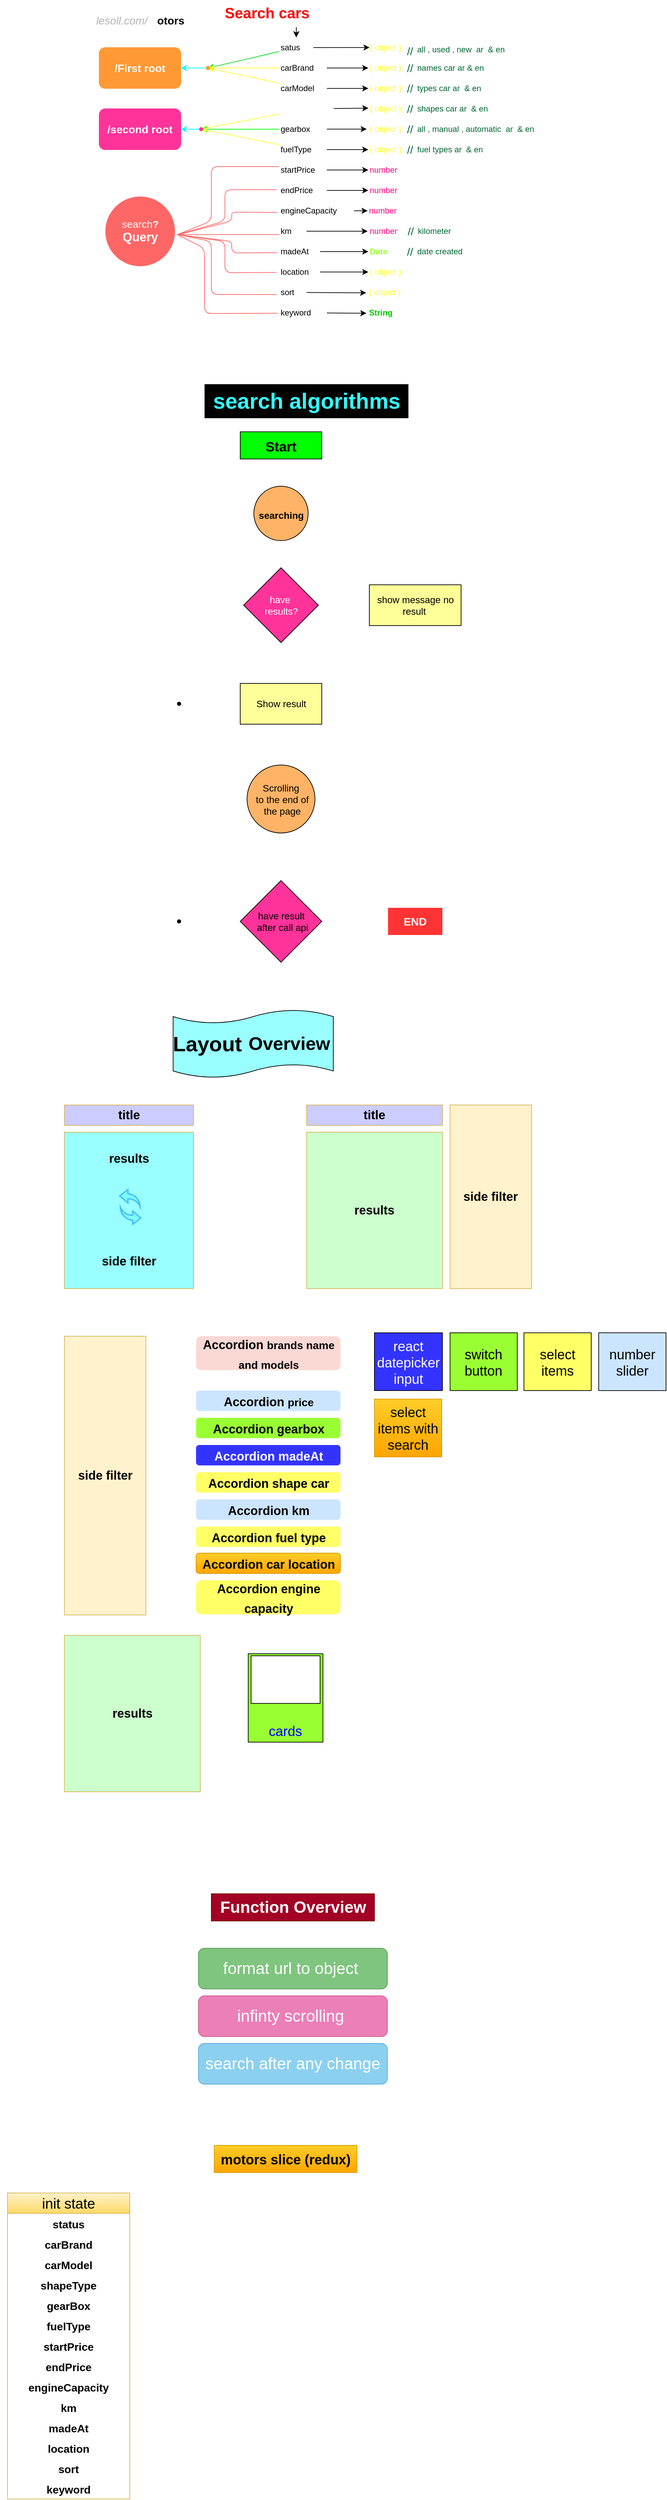 <mxfile>
    <diagram id="cPkYaOKxttGvqzUWXHIZ" name="Page-1">
        <mxGraphModel dx="1584" dy="674" grid="1" gridSize="10" guides="1" tooltips="1" connect="1" arrows="1" fold="1" page="0" pageScale="1" pageWidth="850" pageHeight="1100" math="0" shadow="0">
            <root>
                <mxCell id="0"/>
                <mxCell id="1" parent="0"/>
                <mxCell id="237" value="" style="shape=tape;whiteSpace=wrap;html=1;labelBackgroundColor=none;labelBorderColor=none;fontSize=33;fontColor=#FFFFFF;fillColor=#99FFFF;gradientColor=none;rotation=-180;points=[[0,0.35,0,0,0],[0,0.5,0,0,0],[0,0.65,0,0,0],[0.28,1,0,0,38],[0.75,0,0,0,0],[1,0.35,0,0,0],[1,0.5,0,0,0],[1,1,0,2,27]];size=0.2;" parent="1" vertex="1">
                    <mxGeometry x="243.75" y="1500" width="235.71" height="100" as="geometry"/>
                </mxCell>
                <mxCell id="8" value="" style="edgeStyle=none;html=1;" parent="1" source="4" target="7" edge="1">
                    <mxGeometry relative="1" as="geometry"/>
                </mxCell>
                <mxCell id="11" value="" style="edgeStyle=none;html=1;fontColor=#FFFF99;" parent="1" source="4" target="7" edge="1">
                    <mxGeometry relative="1" as="geometry"/>
                </mxCell>
                <mxCell id="4" value="&lt;font color=&quot;#ff0000&quot;&gt;Search cars&lt;/font&gt; &lt;font color=&quot;#ffffff&quot;&gt;(States)&lt;/font&gt;" style="text;html=1;align=center;verticalAlign=middle;resizable=0;points=[];autosize=1;strokeColor=none;fillColor=none;fontStyle=1;fontSize=22;fontColor=#99FF99;" parent="1" vertex="1">
                    <mxGeometry x="305" y="15" width="240" height="40" as="geometry"/>
                </mxCell>
                <mxCell id="10" value="" style="edgeStyle=none;html=1;entryX=0.026;entryY=0.494;entryDx=0;entryDy=0;entryPerimeter=0;" parent="1" source="7" target="97" edge="1">
                    <mxGeometry relative="1" as="geometry">
                        <mxPoint x="505" y="85" as="targetPoint"/>
                    </mxGeometry>
                </mxCell>
                <mxCell id="69" value="" style="edgeStyle=none;html=1;fontSize=16;fontColor=#00CC00;fillColor=#0050ef;strokeColor=#00da17;" parent="1" source="7" target="68" edge="1">
                    <mxGeometry relative="1" as="geometry"/>
                </mxCell>
                <mxCell id="7" value="satus" style="text;html=1;align=left;verticalAlign=middle;resizable=0;points=[];autosize=1;strokeColor=none;fillColor=none;" parent="1" vertex="1">
                    <mxGeometry x="400" y="70" width="50" height="30" as="geometry"/>
                </mxCell>
                <mxCell id="14" value="" style="edgeStyle=none;html=1;" parent="1" source="15" target="16" edge="1">
                    <mxGeometry relative="1" as="geometry"/>
                </mxCell>
                <mxCell id="70" value="" style="edgeStyle=none;html=1;fontSize=16;fontColor=#00CC00;strokeColor=#ffff33;fillColor=#0050ef;" parent="1" source="15" target="68" edge="1">
                    <mxGeometry relative="1" as="geometry"/>
                </mxCell>
                <mxCell id="15" value="carBrand" style="text;html=1;align=left;verticalAlign=middle;resizable=0;points=[];autosize=1;strokeColor=none;fillColor=none;" parent="1" vertex="1">
                    <mxGeometry x="400" y="100" width="70" height="30" as="geometry"/>
                </mxCell>
                <mxCell id="16" value="{ object }" style="text;html=1;align=left;verticalAlign=middle;resizable=0;points=[];autosize=1;fontColor=#FFFF33;" parent="1" vertex="1">
                    <mxGeometry x="531" y="100" width="70" height="30" as="geometry"/>
                </mxCell>
                <mxCell id="17" value="" style="edgeStyle=none;html=1;" parent="1" source="18" target="65" edge="1">
                    <mxGeometry relative="1" as="geometry">
                        <mxPoint x="505" y="145" as="targetPoint"/>
                    </mxGeometry>
                </mxCell>
                <mxCell id="72" value="" style="edgeStyle=none;html=1;fontSize=16;fontColor=#00CC00;strokeColor=#FFFF33;" parent="1" source="18" target="71" edge="1">
                    <mxGeometry relative="1" as="geometry"/>
                </mxCell>
                <mxCell id="18" value="carModel" style="text;html=1;align=left;verticalAlign=middle;resizable=0;points=[];autosize=1;strokeColor=none;fillColor=none;" parent="1" vertex="1">
                    <mxGeometry x="400" y="130" width="70" height="30" as="geometry"/>
                </mxCell>
                <mxCell id="20" value="" style="edgeStyle=none;html=1;entryX=0.002;entryY=0.467;entryDx=0;entryDy=0;entryPerimeter=0;" parent="1" source="21" target="77" edge="1">
                    <mxGeometry relative="1" as="geometry">
                        <mxPoint x="505" y="175" as="targetPoint"/>
                    </mxGeometry>
                </mxCell>
                <mxCell id="91" value="" style="edgeStyle=none;html=1;strokeColor=#FFFF33;fontSize=16;fontColor=#FFFFFF;" parent="1" source="21" target="88" edge="1">
                    <mxGeometry relative="1" as="geometry"/>
                </mxCell>
                <mxCell id="21" value="&lt;font color=&quot;#ffffff&quot;&gt;shapeType&lt;/font&gt;" style="text;html=1;align=left;verticalAlign=middle;resizable=0;points=[];autosize=1;strokeColor=none;fillColor=none;" parent="1" vertex="1">
                    <mxGeometry x="400" y="160" width="80" height="30" as="geometry"/>
                </mxCell>
                <mxCell id="31" value="" style="edgeStyle=none;html=1;entryX=-0.033;entryY=0.494;entryDx=0;entryDy=0;entryPerimeter=0;" parent="1" source="32" target="106" edge="1">
                    <mxGeometry relative="1" as="geometry">
                        <mxPoint x="505" y="205" as="targetPoint"/>
                    </mxGeometry>
                </mxCell>
                <mxCell id="89" value="" style="edgeStyle=none;html=1;strokeColor=#00FF00;fontSize=16;fontColor=#FFFFFF;" parent="1" source="32" target="88" edge="1">
                    <mxGeometry relative="1" as="geometry"/>
                </mxCell>
                <mxCell id="32" value="gearbox" style="text;html=1;align=left;verticalAlign=middle;resizable=0;points=[];autosize=1;strokeColor=none;fillColor=none;" parent="1" vertex="1">
                    <mxGeometry x="400" y="190" width="70" height="30" as="geometry"/>
                </mxCell>
                <mxCell id="34" value="" style="edgeStyle=none;html=1;" parent="1" source="35" target="85" edge="1">
                    <mxGeometry relative="1" as="geometry">
                        <mxPoint x="505" y="235" as="targetPoint"/>
                    </mxGeometry>
                </mxCell>
                <mxCell id="90" value="" style="edgeStyle=none;html=1;strokeColor=#FFFF33;fontSize=16;fontColor=#FFFFFF;" parent="1" source="35" target="88" edge="1">
                    <mxGeometry relative="1" as="geometry"/>
                </mxCell>
                <mxCell id="35" value="fuelType" style="text;html=1;align=left;verticalAlign=middle;resizable=0;points=[];autosize=1;strokeColor=none;fillColor=none;" parent="1" vertex="1">
                    <mxGeometry x="400" y="220" width="70" height="30" as="geometry"/>
                </mxCell>
                <mxCell id="37" value="" style="edgeStyle=none;html=1;" parent="1" source="38" target="39" edge="1">
                    <mxGeometry relative="1" as="geometry"/>
                </mxCell>
                <mxCell id="38" value="startPrice" style="text;html=1;align=left;verticalAlign=middle;resizable=0;points=[];autosize=1;strokeColor=none;fillColor=none;" parent="1" vertex="1">
                    <mxGeometry x="400" y="250" width="70" height="30" as="geometry"/>
                </mxCell>
                <mxCell id="39" value="&lt;font color=&quot;#ff0080&quot;&gt;number&lt;/font&gt;" style="text;html=1;align=left;verticalAlign=middle;resizable=0;points=[];autosize=1;fontColor=#FFFF99;" parent="1" vertex="1">
                    <mxGeometry x="531" y="250" width="60" height="30" as="geometry"/>
                </mxCell>
                <mxCell id="40" value="" style="edgeStyle=none;html=1;" parent="1" source="41" target="42" edge="1">
                    <mxGeometry relative="1" as="geometry"/>
                </mxCell>
                <mxCell id="41" value="endPrice" style="text;html=1;align=left;verticalAlign=middle;resizable=0;points=[];autosize=1;strokeColor=none;fillColor=none;" parent="1" vertex="1">
                    <mxGeometry x="400" y="280" width="70" height="30" as="geometry"/>
                </mxCell>
                <mxCell id="42" value="&lt;span style=&quot;color: rgb(255, 0, 128);&quot;&gt;number&lt;/span&gt;" style="text;html=1;align=left;verticalAlign=middle;resizable=0;points=[];autosize=1;fontColor=#FFFF99;" parent="1" vertex="1">
                    <mxGeometry x="531" y="280" width="60" height="30" as="geometry"/>
                </mxCell>
                <mxCell id="43" value="" style="edgeStyle=none;html=1;" parent="1" source="44" target="45" edge="1">
                    <mxGeometry relative="1" as="geometry"/>
                </mxCell>
                <mxCell id="44" value="engineCapacity" style="text;align=left;verticalAlign=middle;resizable=0;points=[];autosize=1;strokeColor=none;fillColor=none;html=1;fontSize=12;strokeWidth=0;" parent="1" vertex="1">
                    <mxGeometry x="400" y="310" width="110" height="30" as="geometry"/>
                </mxCell>
                <mxCell id="45" value="&lt;span style=&quot;color: rgb(255, 0, 128);&quot;&gt;number&lt;/span&gt;" style="text;html=1;align=left;verticalAlign=middle;resizable=0;points=[];autosize=1;fontColor=#FFFF99;" parent="1" vertex="1">
                    <mxGeometry x="530" y="310" width="60" height="30" as="geometry"/>
                </mxCell>
                <mxCell id="46" value="" style="edgeStyle=none;html=1;" parent="1" source="47" edge="1">
                    <mxGeometry relative="1" as="geometry">
                        <mxPoint x="530" y="355.0" as="targetPoint"/>
                    </mxGeometry>
                </mxCell>
                <mxCell id="47" value="km" style="text;html=1;align=left;verticalAlign=middle;resizable=0;points=[];autosize=1;strokeColor=none;fillColor=none;" parent="1" vertex="1">
                    <mxGeometry x="400" y="340" width="40" height="30" as="geometry"/>
                </mxCell>
                <mxCell id="49" value="" style="edgeStyle=none;html=1;" parent="1" source="50" target="51" edge="1">
                    <mxGeometry relative="1" as="geometry"/>
                </mxCell>
                <mxCell id="50" value="madeAt" style="text;html=1;align=left;verticalAlign=middle;resizable=0;points=[];autosize=1;strokeColor=none;fillColor=none;" parent="1" vertex="1">
                    <mxGeometry x="400" y="370" width="60" height="30" as="geometry"/>
                </mxCell>
                <mxCell id="51" value="&lt;span style=&quot;&quot;&gt;Date&lt;/span&gt;" style="text;html=1;align=left;verticalAlign=middle;resizable=0;points=[];autosize=1;fontColor=#99FF33;fontStyle=1" parent="1" vertex="1">
                    <mxGeometry x="531" y="370" width="50" height="30" as="geometry"/>
                </mxCell>
                <mxCell id="52" value="" style="edgeStyle=none;html=1;" parent="1" source="53" edge="1">
                    <mxGeometry relative="1" as="geometry">
                        <mxPoint x="531" y="415.0" as="targetPoint"/>
                    </mxGeometry>
                </mxCell>
                <mxCell id="53" value="location" style="text;html=1;align=left;verticalAlign=middle;resizable=0;points=[];autosize=1;strokeColor=none;fillColor=none;" parent="1" vertex="1">
                    <mxGeometry x="400" y="400" width="60" height="30" as="geometry"/>
                </mxCell>
                <mxCell id="55" value="" style="edgeStyle=none;html=1;entryX=-0.031;entryY=0.522;entryDx=0;entryDy=0;entryPerimeter=0;" parent="1" source="56" target="120" edge="1">
                    <mxGeometry relative="1" as="geometry">
                        <mxPoint x="510" y="445" as="targetPoint"/>
                    </mxGeometry>
                </mxCell>
                <mxCell id="56" value="sort" style="text;html=1;align=left;verticalAlign=middle;resizable=0;points=[];autosize=1;strokeColor=none;fillColor=none;" parent="1" vertex="1">
                    <mxGeometry x="400" y="430" width="40" height="30" as="geometry"/>
                </mxCell>
                <mxCell id="58" value="&lt;font&gt;names car ar &amp;amp; en&lt;/font&gt;" style="text;html=1;align=left;verticalAlign=middle;resizable=0;points=[];autosize=1;fontColor=#006633;" parent="1" vertex="1">
                    <mxGeometry x="601" y="100" width="120" height="30" as="geometry"/>
                </mxCell>
                <mxCell id="60" value="//" style="text;html=1;align=left;verticalAlign=middle;resizable=0;points=[];autosize=1;fontColor=#006633;fontSize=16;" parent="1" vertex="1">
                    <mxGeometry x="586" y="100" width="30" height="30" as="geometry"/>
                </mxCell>
                <mxCell id="65" value="{ object }" style="text;html=1;align=left;verticalAlign=middle;resizable=0;points=[];autosize=1;fontColor=#FFFF33;" parent="1" vertex="1">
                    <mxGeometry x="531" y="130" width="70" height="30" as="geometry"/>
                </mxCell>
                <mxCell id="66" value="&lt;font&gt;types car ar&amp;nbsp;&amp;nbsp;&amp;amp;&amp;nbsp;en&lt;/font&gt;" style="text;html=1;align=left;verticalAlign=middle;resizable=0;points=[];autosize=1;fontColor=#006633;" parent="1" vertex="1">
                    <mxGeometry x="601" y="130" width="120" height="30" as="geometry"/>
                </mxCell>
                <mxCell id="67" value="//" style="text;html=1;align=left;verticalAlign=middle;resizable=0;points=[];autosize=1;fontColor=#006633;fontSize=16;" parent="1" vertex="1">
                    <mxGeometry x="586" y="130" width="30" height="30" as="geometry"/>
                </mxCell>
                <mxCell id="68" value="" style="shape=waypoint;sketch=0;size=6;pointerEvents=1;points=[];fillColor=none;resizable=0;rotatable=0;perimeter=centerPerimeter;snapToPoint=1;fontSize=16;fontColor=#00CC00;strokeColor=#FF9933;" parent="1" vertex="1">
                    <mxGeometry x="285" y="105" width="20" height="20" as="geometry"/>
                </mxCell>
                <mxCell id="95" value="" style="edgeStyle=none;html=1;strokeColor=#00FFFF;fontSize=16;fontColor=#FFFFFF;" parent="1" source="71" target="94" edge="1">
                    <mxGeometry relative="1" as="geometry"/>
                </mxCell>
                <mxCell id="71" value="" style="shape=waypoint;sketch=0;size=6;pointerEvents=1;points=[];fillColor=none;resizable=0;rotatable=0;perimeter=centerPerimeter;snapToPoint=1;fontSize=16;fontColor=#00CC00;strokeColor=#FF9933;" parent="1" vertex="1">
                    <mxGeometry x="285" y="105" width="20" height="20" as="geometry"/>
                </mxCell>
                <mxCell id="77" value="{ object }" style="text;html=1;align=left;verticalAlign=middle;resizable=0;points=[];autosize=1;fontColor=#FFFF33;" parent="1" vertex="1">
                    <mxGeometry x="531" y="160" width="70" height="30" as="geometry"/>
                </mxCell>
                <mxCell id="78" value="&lt;font&gt;shapes car ar&amp;nbsp;&amp;nbsp;&amp;amp;&amp;nbsp;en&lt;/font&gt;" style="text;html=1;align=left;verticalAlign=middle;resizable=0;points=[];autosize=1;fontColor=#006633;" parent="1" vertex="1">
                    <mxGeometry x="601" y="160" width="130" height="30" as="geometry"/>
                </mxCell>
                <mxCell id="79" value="//" style="text;html=1;align=left;verticalAlign=middle;resizable=0;points=[];autosize=1;fontColor=#006633;fontSize=16;" parent="1" vertex="1">
                    <mxGeometry x="586" y="160" width="30" height="30" as="geometry"/>
                </mxCell>
                <mxCell id="85" value="{ object }" style="text;html=1;align=left;verticalAlign=middle;resizable=0;points=[];autosize=1;fontColor=#FFFF33;" parent="1" vertex="1">
                    <mxGeometry x="531" y="220" width="70" height="30" as="geometry"/>
                </mxCell>
                <mxCell id="86" value="&lt;font&gt;fuel types ar&amp;nbsp;&amp;nbsp;&amp;amp;&amp;nbsp;en&lt;/font&gt;" style="text;html=1;align=left;verticalAlign=middle;resizable=0;points=[];autosize=1;fontColor=#006633;" parent="1" vertex="1">
                    <mxGeometry x="601" y="220" width="120" height="30" as="geometry"/>
                </mxCell>
                <mxCell id="87" value="//" style="text;html=1;align=left;verticalAlign=middle;resizable=0;points=[];autosize=1;fontColor=#006633;fontSize=16;" parent="1" vertex="1">
                    <mxGeometry x="586" y="220" width="30" height="30" as="geometry"/>
                </mxCell>
                <mxCell id="93" value="" style="edgeStyle=none;html=1;strokeColor=#00FFFF;fontSize=16;fontColor=#FFFFFF;" parent="1" source="88" target="92" edge="1">
                    <mxGeometry relative="1" as="geometry"/>
                </mxCell>
                <mxCell id="88" value="" style="shape=waypoint;sketch=0;size=6;pointerEvents=1;points=[];fillColor=none;resizable=0;rotatable=0;perimeter=centerPerimeter;snapToPoint=1;strokeColor=#FF3399;fontSize=16;fontColor=#FFFFFF;" parent="1" vertex="1">
                    <mxGeometry x="275" y="195" width="20" height="20" as="geometry"/>
                </mxCell>
                <mxCell id="92" value="&lt;b&gt;/second&amp;nbsp;root&lt;/b&gt;" style="rounded=1;whiteSpace=wrap;html=1;fontSize=16;fillColor=#FF3399;strokeColor=#FF3399;fontColor=#FFFFFF;sketch=0;" parent="1" vertex="1">
                    <mxGeometry x="135" y="175" width="120" height="60" as="geometry"/>
                </mxCell>
                <mxCell id="94" value="&lt;b style=&quot;color: rgb(255, 255, 255);&quot;&gt;/First&amp;nbsp;&lt;/b&gt;&lt;font color=&quot;#ffffff&quot;&gt;&lt;b&gt;root&lt;/b&gt;&lt;/font&gt;" style="rounded=1;whiteSpace=wrap;html=1;fontSize=16;fillColor=#FF9933;strokeColor=#FF9933;fontColor=#00CC00;sketch=0;" parent="1" vertex="1">
                    <mxGeometry x="135" y="85" width="120" height="60" as="geometry"/>
                </mxCell>
                <mxCell id="97" value="{ object }" style="text;html=1;align=left;verticalAlign=middle;resizable=0;points=[];autosize=1;fontColor=#FFFF33;" parent="1" vertex="1">
                    <mxGeometry x="531" y="70" width="70" height="30" as="geometry"/>
                </mxCell>
                <mxCell id="98" value="&lt;span style=&quot;color: rgb(0, 102, 51); font-family: Helvetica; font-size: 12px; font-style: normal; font-variant-ligatures: normal; font-variant-caps: normal; font-weight: 400; letter-spacing: normal; orphans: 2; text-align: left; text-indent: 0px; text-transform: none; widows: 2; word-spacing: 0px; -webkit-text-stroke-width: 0px; text-decoration-thickness: initial; text-decoration-style: initial; text-decoration-color: initial; float: none; display: inline !important;&quot;&gt;all , used , new&amp;nbsp;&amp;nbsp;&lt;/span&gt;&lt;span style=&quot;color: rgb(0, 102, 51); font-size: 12px;&quot;&gt;ar&amp;nbsp;&amp;nbsp;&amp;amp;&amp;nbsp;en&lt;/span&gt;" style="text;whiteSpace=wrap;html=1;fontSize=16;fontColor=#FF0080;" parent="1" vertex="1">
                    <mxGeometry x="601" y="70" width="140" height="40" as="geometry"/>
                </mxCell>
                <mxCell id="99" value="//" style="text;html=1;align=left;verticalAlign=middle;resizable=0;points=[];autosize=1;fontColor=#006633;fontSize=16;" parent="1" vertex="1">
                    <mxGeometry x="586" y="75" width="30" height="30" as="geometry"/>
                </mxCell>
                <mxCell id="104" value="&lt;font&gt;all , manual , automatic&amp;nbsp;&amp;nbsp;&lt;/font&gt;ar&amp;nbsp;&amp;nbsp;&amp;amp;&amp;nbsp;en" style="text;html=1;align=left;verticalAlign=middle;resizable=0;points=[];autosize=1;fontColor=#006633;" parent="1" vertex="1">
                    <mxGeometry x="601" y="190" width="200" height="30" as="geometry"/>
                </mxCell>
                <mxCell id="105" value="//" style="text;html=1;align=left;verticalAlign=middle;resizable=0;points=[];autosize=1;fontColor=#006633;fontSize=16;" parent="1" vertex="1">
                    <mxGeometry x="586" y="190" width="30" height="30" as="geometry"/>
                </mxCell>
                <mxCell id="106" value="{ object }" style="text;html=1;align=left;verticalAlign=middle;resizable=0;points=[];autosize=1;fontColor=#FFFF33;" parent="1" vertex="1">
                    <mxGeometry x="531" y="190" width="70" height="30" as="geometry"/>
                </mxCell>
                <mxCell id="107" value="&lt;font&gt;kilometer&lt;/font&gt;" style="text;html=1;align=left;verticalAlign=middle;resizable=0;points=[];autosize=1;fontColor=#006633;" parent="1" vertex="1">
                    <mxGeometry x="602" y="340" width="70" height="30" as="geometry"/>
                </mxCell>
                <mxCell id="108" value="//" style="text;html=1;align=left;verticalAlign=middle;resizable=0;points=[];autosize=1;fontColor=#006633;fontSize=16;" parent="1" vertex="1">
                    <mxGeometry x="587" y="340" width="30" height="30" as="geometry"/>
                </mxCell>
                <mxCell id="113" value="&lt;font&gt;date created&lt;/font&gt;" style="text;html=1;align=left;verticalAlign=middle;resizable=0;points=[];autosize=1;fontColor=#006633;" parent="1" vertex="1">
                    <mxGeometry x="601" y="370" width="90" height="30" as="geometry"/>
                </mxCell>
                <mxCell id="114" value="//" style="text;html=1;align=left;verticalAlign=middle;resizable=0;points=[];autosize=1;fontColor=#006633;fontSize=16;" parent="1" vertex="1">
                    <mxGeometry x="586" y="370" width="30" height="30" as="geometry"/>
                </mxCell>
                <mxCell id="120" value="{ object }" style="text;html=1;align=left;verticalAlign=middle;resizable=0;points=[];autosize=1;fontColor=#FFFF33;" parent="1" vertex="1">
                    <mxGeometry x="530" y="430" width="70" height="30" as="geometry"/>
                </mxCell>
                <mxCell id="122" value="" style="endArrow=none;html=1;strokeColor=#FF6666;fontSize=12;fontColor=#99FF33;entryX=0;entryY=0.333;entryDx=0;entryDy=0;entryPerimeter=0;" parent="1" target="38" edge="1">
                    <mxGeometry width="50" height="50" relative="1" as="geometry">
                        <mxPoint x="250" y="360" as="sourcePoint"/>
                        <mxPoint x="410" y="290" as="targetPoint"/>
                        <Array as="points">
                            <mxPoint x="300" y="340"/>
                            <mxPoint x="300" y="260"/>
                        </Array>
                    </mxGeometry>
                </mxCell>
                <mxCell id="123" value="" style="endArrow=none;html=1;strokeColor=#FF6666;fontSize=12;fontColor=#99FF33;entryX=-0.054;entryY=0.467;entryDx=0;entryDy=0;entryPerimeter=0;" parent="1" target="41" edge="1">
                    <mxGeometry width="50" height="50" relative="1" as="geometry">
                        <mxPoint x="250" y="360" as="sourcePoint"/>
                        <mxPoint x="410" y="290" as="targetPoint"/>
                        <Array as="points">
                            <mxPoint x="320" y="340"/>
                            <mxPoint x="320" y="294"/>
                        </Array>
                    </mxGeometry>
                </mxCell>
                <mxCell id="124" value="" style="endArrow=none;html=1;strokeColor=#FF6666;fontSize=12;fontColor=#99FF33;entryX=-0.027;entryY=0.578;entryDx=0;entryDy=0;entryPerimeter=0;" parent="1" target="44" edge="1">
                    <mxGeometry width="50" height="50" relative="1" as="geometry">
                        <mxPoint x="252" y="360" as="sourcePoint"/>
                        <mxPoint x="400.0" y="334.01" as="targetPoint"/>
                        <Array as="points">
                            <mxPoint x="330" y="340"/>
                            <mxPoint x="330" y="327"/>
                        </Array>
                    </mxGeometry>
                </mxCell>
                <mxCell id="125" value="" style="endArrow=none;html=1;strokeColor=#FF6666;fontSize=12;fontColor=#99FF33;" parent="1" edge="1">
                    <mxGeometry width="50" height="50" relative="1" as="geometry">
                        <mxPoint x="250" y="360" as="sourcePoint"/>
                        <mxPoint x="400" y="360" as="targetPoint"/>
                    </mxGeometry>
                </mxCell>
                <mxCell id="130" value="" style="endArrow=none;html=1;strokeColor=#FF6666;fontSize=12;fontColor=#99FF33;exitX=-0.096;exitY=0.606;exitDx=0;exitDy=0;exitPerimeter=0;" parent="1" source="56" edge="1">
                    <mxGeometry width="50" height="50" relative="1" as="geometry">
                        <mxPoint x="360" y="340" as="sourcePoint"/>
                        <mxPoint x="250" y="360" as="targetPoint"/>
                        <Array as="points">
                            <mxPoint x="300" y="448"/>
                            <mxPoint x="300" y="370"/>
                        </Array>
                    </mxGeometry>
                </mxCell>
                <mxCell id="131" value="" style="endArrow=none;html=1;strokeColor=#FF6666;fontSize=12;fontColor=#99FF33;exitX=-0.064;exitY=0.522;exitDx=0;exitDy=0;exitPerimeter=0;" parent="1" source="53" edge="1">
                    <mxGeometry width="50" height="50" relative="1" as="geometry">
                        <mxPoint x="360" y="340" as="sourcePoint"/>
                        <mxPoint x="250" y="360" as="targetPoint"/>
                        <Array as="points">
                            <mxPoint x="320" y="416"/>
                            <mxPoint x="320" y="370"/>
                        </Array>
                    </mxGeometry>
                </mxCell>
                <mxCell id="132" value="" style="endArrow=none;html=1;strokeColor=#FF6666;fontSize=12;fontColor=#99FF33;exitX=-0.055;exitY=0.55;exitDx=0;exitDy=0;exitPerimeter=0;" parent="1" source="50" edge="1">
                    <mxGeometry width="50" height="50" relative="1" as="geometry">
                        <mxPoint x="360" y="340" as="sourcePoint"/>
                        <mxPoint x="250" y="360" as="targetPoint"/>
                        <Array as="points">
                            <mxPoint x="330" y="387"/>
                            <mxPoint x="330" y="370"/>
                        </Array>
                    </mxGeometry>
                </mxCell>
                <mxCell id="134" value="&lt;font style=&quot;&quot; color=&quot;#ffffff&quot;&gt;&lt;span style=&quot;font-size: 15px;&quot;&gt;search&lt;/span&gt;&lt;b style=&quot;&quot;&gt;&lt;span style=&quot;font-size: 15px;&quot;&gt;?&lt;/span&gt;&lt;font style=&quot;font-size: 18px;&quot;&gt;Query&lt;/font&gt;&lt;/b&gt;&lt;/font&gt;" style="ellipse;whiteSpace=wrap;html=1;aspect=fixed;labelBackgroundColor=none;strokeColor=#FF6666;strokeWidth=0;fontSize=12;fontColor=#99FF33;fillColor=#FF6666;" parent="1" vertex="1">
                    <mxGeometry x="143.75" y="303.75" width="102.5" height="102.5" as="geometry"/>
                </mxCell>
                <mxCell id="136" value="" style="edgeStyle=none;html=1;strokeColor=#FFFFFF;fontSize=16;fontColor=#FFFFFF;" parent="1" source="135" target="94" edge="1">
                    <mxGeometry relative="1" as="geometry"/>
                </mxCell>
                <mxCell id="135" value="&lt;font style=&quot;font-size: 16px;&quot;&gt;&lt;i style=&quot;&quot;&gt;&lt;font color=&quot;#b3b3b3&quot;&gt;lesoll.com/&lt;/font&gt;&lt;b style=&quot;&quot;&gt;&lt;font color=&quot;#ffffff&quot;&gt;m&lt;/font&gt;&lt;/b&gt;&lt;/i&gt;&lt;b&gt;otors&lt;/b&gt;&lt;/font&gt;" style="text;html=1;align=center;verticalAlign=middle;resizable=0;points=[];autosize=1;strokeColor=none;fillColor=none;" parent="1" vertex="1">
                    <mxGeometry x="120" y="30" width="150" height="30" as="geometry"/>
                </mxCell>
                <mxCell id="137" value="{ object }" style="text;html=1;align=left;verticalAlign=middle;resizable=0;points=[];autosize=1;fontColor=#FFFF33;" parent="1" vertex="1">
                    <mxGeometry x="531" y="400" width="70" height="30" as="geometry"/>
                </mxCell>
                <mxCell id="138" value="&lt;span style=&quot;color: rgb(255, 0, 128);&quot;&gt;number&lt;/span&gt;" style="text;html=1;align=left;verticalAlign=middle;resizable=0;points=[];autosize=1;fontColor=#FFFF99;" parent="1" vertex="1">
                    <mxGeometry x="531" y="340" width="60" height="30" as="geometry"/>
                </mxCell>
                <mxCell id="139" value="" style="edgeStyle=none;html=1;entryX=-0.031;entryY=0.522;entryDx=0;entryDy=0;entryPerimeter=0;" parent="1" source="140" target="141" edge="1">
                    <mxGeometry relative="1" as="geometry">
                        <mxPoint x="510" y="475" as="targetPoint"/>
                    </mxGeometry>
                </mxCell>
                <mxCell id="140" value="keyword" style="text;html=1;align=left;verticalAlign=middle;resizable=0;points=[];autosize=1;strokeColor=none;fillColor=none;" parent="1" vertex="1">
                    <mxGeometry x="400" y="460" width="70" height="30" as="geometry"/>
                </mxCell>
                <mxCell id="141" value="String" style="text;html=1;align=left;verticalAlign=middle;resizable=0;points=[];autosize=1;fontColor=#00CC00;fontStyle=1" parent="1" vertex="1">
                    <mxGeometry x="530" y="460" width="60" height="30" as="geometry"/>
                </mxCell>
                <mxCell id="142" value="" style="endArrow=none;html=1;strokeColor=#FF6666;fontSize=16;fontColor=#FF9999;exitX=-0.031;exitY=0.522;exitDx=0;exitDy=0;exitPerimeter=0;" parent="1" source="140" edge="1">
                    <mxGeometry width="50" height="50" relative="1" as="geometry">
                        <mxPoint x="440" y="350" as="sourcePoint"/>
                        <mxPoint x="250" y="360" as="targetPoint"/>
                        <Array as="points">
                            <mxPoint x="290" y="476"/>
                            <mxPoint x="290" y="380"/>
                        </Array>
                    </mxGeometry>
                </mxCell>
                <mxCell id="146" value="" style="endArrow=none;dashed=1;html=1;strokeColor=#FFFFFF;strokeWidth=4;fontSize=26;fontColor=#FF0000;endSize=5;sourcePerimeterSpacing=8;targetPerimeterSpacing=6;curved=1;jumpSize=3;" parent="1" edge="1">
                    <mxGeometry width="50" height="50" relative="1" as="geometry">
                        <mxPoint x="20" y="549" as="sourcePoint"/>
                        <mxPoint x="830" y="549" as="targetPoint"/>
                    </mxGeometry>
                </mxCell>
                <mxCell id="194" value="" style="edgeStyle=none;curved=1;jumpSize=3;html=1;strokeColor=#FFFFFF;strokeWidth=1;fontSize=16;fontColor=#000000;startArrow=oval;startFill=1;endSize=5;sourcePerimeterSpacing=8;targetPerimeterSpacing=6;" parent="1" source="148" target="193" edge="1">
                    <mxGeometry relative="1" as="geometry"/>
                </mxCell>
                <mxCell id="148" value="Start" style="rounded=0;labelBackgroundColor=none;strokeColor=default;strokeWidth=1;fontSize=20;fontColor=#000000;fillColor=#00FF00;fontStyle=1;labelBorderColor=none;" parent="1" vertex="1">
                    <mxGeometry x="342.5" y="650" width="120" height="40" as="geometry"/>
                </mxCell>
                <mxCell id="157" value="" style="edgeStyle=none;curved=1;jumpSize=3;html=1;strokeColor=#FFFFFF;strokeWidth=1;fontSize=14;fontColor=#FFFFFF;startArrow=oval;startFill=1;endSize=5;sourcePerimeterSpacing=8;targetPerimeterSpacing=6;" parent="1" source="151" target="156" edge="1">
                    <mxGeometry relative="1" as="geometry"/>
                </mxCell>
                <mxCell id="160" value="" style="edgeStyle=none;curved=1;jumpSize=3;html=1;strokeColor=#FFFFFF;strokeWidth=1;fontSize=14;fontColor=#FFFFFF;startArrow=oval;startFill=1;endSize=5;sourcePerimeterSpacing=8;targetPerimeterSpacing=6;" parent="1" source="151" target="159" edge="1">
                    <mxGeometry relative="1" as="geometry"/>
                </mxCell>
                <mxCell id="151" value="have&amp;nbsp;&lt;br&gt;results?" style="rhombus;whiteSpace=wrap;html=1;fontSize=14;fillColor=#FF3399;fontColor=#FFFFFF;rounded=0;labelBackgroundColor=none;strokeWidth=1;" parent="1" vertex="1">
                    <mxGeometry x="347.5" y="850" width="110" height="110" as="geometry"/>
                </mxCell>
                <mxCell id="156" value="show message no result&amp;nbsp;" style="whiteSpace=wrap;html=1;fontSize=14;fillColor=#FFFF99;fontColor=#000000;rounded=0;labelBackgroundColor=none;strokeWidth=1;" parent="1" vertex="1">
                    <mxGeometry x="532.5" y="875" width="135" height="60" as="geometry"/>
                </mxCell>
                <mxCell id="158" value="No" style="text;html=1;align=center;verticalAlign=middle;resizable=0;points=[];autosize=1;strokeColor=none;fillColor=none;fontSize=14;fontColor=#FFFFFF;labelBackgroundColor=default;" parent="1" vertex="1">
                    <mxGeometry x="467.5" y="875" width="40" height="30" as="geometry"/>
                </mxCell>
                <mxCell id="168" value="" style="edgeStyle=none;curved=1;jumpSize=3;html=1;strokeColor=#FFFFFF;strokeWidth=1;fontSize=14;fontColor=#FFFFFF;startArrow=oval;startFill=1;endSize=5;sourcePerimeterSpacing=8;targetPerimeterSpacing=6;" parent="1" source="159" target="167" edge="1">
                    <mxGeometry relative="1" as="geometry"/>
                </mxCell>
                <mxCell id="159" value="Show result" style="whiteSpace=wrap;html=1;fontSize=14;fillColor=#FFFF99;fontColor=#000000;rounded=0;labelBackgroundColor=none;strokeWidth=1;" parent="1" vertex="1">
                    <mxGeometry x="342.5" y="1020" width="120" height="60" as="geometry"/>
                </mxCell>
                <mxCell id="164" value="Yes" style="text;html=1;align=center;verticalAlign=middle;resizable=0;points=[];autosize=1;strokeColor=none;fillColor=none;fontSize=14;fontColor=#FFFFFF;" parent="1" vertex="1">
                    <mxGeometry x="402.5" y="970" width="50" height="30" as="geometry"/>
                </mxCell>
                <mxCell id="171" value="" style="edgeStyle=none;curved=1;jumpSize=3;html=1;strokeColor=#FFFFFF;strokeWidth=1;fontSize=20;fontColor=#99FF99;startArrow=oval;startFill=1;endSize=5;sourcePerimeterSpacing=8;targetPerimeterSpacing=6;" parent="1" source="167" target="170" edge="1">
                    <mxGeometry relative="1" as="geometry"/>
                </mxCell>
                <mxCell id="167" value="Scrolling&#10; to the end of&#10; the page" style="ellipse;fontSize=14;fillColor=#FFB366;fontColor=#000000;rounded=0;labelBackgroundColor=none;strokeWidth=1;container=0;verticalAlign=middle;" parent="1" vertex="1">
                    <mxGeometry x="352.5" y="1140" width="100" height="100" as="geometry"/>
                </mxCell>
                <mxCell id="174" value="" style="edgeStyle=none;curved=1;jumpSize=3;html=1;strokeColor=#FFFFFF;strokeWidth=1;fontSize=14;fontColor=default;startArrow=oval;startFill=1;endSize=5;sourcePerimeterSpacing=8;targetPerimeterSpacing=6;" parent="1" source="170" target="173" edge="1">
                    <mxGeometry relative="1" as="geometry"/>
                </mxCell>
                <mxCell id="188" value="" style="edgeStyle=none;curved=1;jumpSize=3;html=1;strokeColor=#FFFFFF;strokeWidth=1;fontSize=14;fontColor=#000000;startArrow=oval;startFill=1;endSize=5;sourcePerimeterSpacing=8;targetPerimeterSpacing=6;" parent="1" source="170" target="187" edge="1">
                    <mxGeometry relative="1" as="geometry"/>
                </mxCell>
                <mxCell id="170" value="have result&#10; after call api" style="rhombus;fontSize=14;fillColor=#FF3399;fontColor=default;rounded=0;labelBackgroundColor=none;strokeWidth=1;whiteSpace=wrap;" parent="1" vertex="1">
                    <mxGeometry x="342.5" y="1310" width="120" height="120" as="geometry"/>
                </mxCell>
                <mxCell id="173" value="&lt;font size=&quot;1&quot;&gt;&lt;b style=&quot;font-size: 16px;&quot;&gt;END&lt;/b&gt;&lt;/font&gt;" style="whiteSpace=wrap;html=1;fontSize=14;fillColor=#FF3333;rounded=0;labelBackgroundColor=none;strokeWidth=1;strokeColor=none;fontColor=#FFFFFF;" parent="1" vertex="1">
                    <mxGeometry x="560" y="1350" width="80" height="40" as="geometry"/>
                </mxCell>
                <mxCell id="179" value="No" style="text;html=1;align=center;verticalAlign=middle;resizable=0;points=[];autosize=1;strokeColor=none;fillColor=none;fontSize=14;fontColor=#FFFFFF;" parent="1" vertex="1">
                    <mxGeometry x="482.5" y="1340" width="40" height="30" as="geometry"/>
                </mxCell>
                <mxCell id="189" value="" style="edgeStyle=none;curved=1;jumpSize=3;html=1;strokeColor=#FFFFFF;strokeWidth=1;fontSize=14;fontColor=#000000;startArrow=oval;startFill=1;endSize=5;sourcePerimeterSpacing=8;targetPerimeterSpacing=6;entryX=0;entryY=0.5;entryDx=0;entryDy=0;" parent="1" target="159" edge="1">
                    <mxGeometry relative="1" as="geometry">
                        <mxPoint x="257.5" y="1050" as="sourcePoint"/>
                        <mxPoint x="252.5" y="1071.0" as="targetPoint"/>
                    </mxGeometry>
                </mxCell>
                <mxCell id="191" value="" style="edgeStyle=none;curved=1;jumpSize=3;html=1;strokeColor=#FFFFFF;strokeWidth=1;fontSize=14;fontColor=#000000;startArrow=oval;startFill=1;endSize=5;sourcePerimeterSpacing=8;targetPerimeterSpacing=6;" parent="1" source="187" target="190" edge="1">
                    <mxGeometry relative="1" as="geometry"/>
                </mxCell>
                <mxCell id="187" value="" style="shape=waypoint;sketch=0;size=6;pointerEvents=1;points=[];fillColor=none;resizable=0;rotatable=0;perimeter=centerPerimeter;snapToPoint=1;fontSize=14;rounded=0;labelBackgroundColor=none;strokeWidth=1;" parent="1" vertex="1">
                    <mxGeometry x="242.5" y="1360" width="20" height="20" as="geometry"/>
                </mxCell>
                <mxCell id="190" value="" style="shape=waypoint;sketch=0;size=6;pointerEvents=1;points=[];fillColor=none;resizable=0;rotatable=0;perimeter=centerPerimeter;snapToPoint=1;fontSize=14;rounded=0;labelBackgroundColor=none;strokeWidth=1;" parent="1" vertex="1">
                    <mxGeometry x="242.5" y="1040" width="20" height="20" as="geometry"/>
                </mxCell>
                <mxCell id="192" value="Yes" style="text;html=1;align=center;verticalAlign=middle;resizable=0;points=[];autosize=1;strokeColor=none;fillColor=none;fontSize=14;fontColor=#FFFFFF;" parent="1" vertex="1">
                    <mxGeometry x="262.5" y="1340" width="50" height="30" as="geometry"/>
                </mxCell>
                <mxCell id="195" value="" style="edgeStyle=none;curved=1;jumpSize=3;html=1;strokeColor=#FFFFFF;strokeWidth=1;fontSize=16;fontColor=#000000;startArrow=oval;startFill=1;endSize=5;sourcePerimeterSpacing=8;targetPerimeterSpacing=6;" parent="1" source="193" target="151" edge="1">
                    <mxGeometry relative="1" as="geometry"/>
                </mxCell>
                <mxCell id="193" value="&lt;font style=&quot;font-size: 14px;&quot;&gt;searching&lt;/font&gt;" style="ellipse;whiteSpace=wrap;html=1;fontSize=20;fillColor=#FFB366;fontColor=#000000;rounded=0;labelBackgroundColor=none;strokeWidth=1;fontStyle=1;" parent="1" vertex="1">
                    <mxGeometry x="362.5" y="730" width="80" height="80" as="geometry"/>
                </mxCell>
                <mxCell id="197" value="&lt;b&gt;&lt;font style=&quot;font-size: 32px;&quot; color=&quot;#33ffff&quot;&gt;search&amp;nbsp;algorithms&lt;/font&gt;&lt;/b&gt;" style="text;html=1;align=center;verticalAlign=middle;resizable=0;points=[];autosize=1;strokeColor=none;fillColor=#000000;gradientColor=none;" parent="1" vertex="1">
                    <mxGeometry x="290" y="580" width="300" height="50" as="geometry"/>
                </mxCell>
                <mxCell id="199" value="" style="endArrow=none;dashed=1;html=1;strokeColor=#FFFFFF;strokeWidth=4;fontSize=26;fontColor=#FF0000;endSize=5;sourcePerimeterSpacing=8;targetPerimeterSpacing=6;curved=1;jumpSize=3;" parent="1" edge="1">
                    <mxGeometry width="50" height="50" relative="1" as="geometry">
                        <mxPoint x="15" y="1490" as="sourcePoint"/>
                        <mxPoint x="825" y="1490" as="targetPoint"/>
                    </mxGeometry>
                </mxCell>
                <mxCell id="209" value="side filter" style="rounded=0;fontSize=18;fillColor=#fff2cc;strokeColor=#d6b656;fontColor=#000000;labelBackgroundColor=none;labelBorderColor=none;whiteSpace=wrap;fontStyle=1" parent="1" vertex="1">
                    <mxGeometry x="651.25" y="1640" width="120" height="270" as="geometry"/>
                </mxCell>
                <mxCell id="210" value="results" style="rounded=0;fontSize=18;fillColor=#CCFFCC;strokeColor=#d6b656;fontColor=#000000;labelBackgroundColor=none;labelBorderColor=none;whiteSpace=wrap;fontStyle=1" parent="1" vertex="1">
                    <mxGeometry x="440.25" y="1680" width="200" height="230" as="geometry"/>
                </mxCell>
                <mxCell id="211" value="title" style="rounded=0;fontSize=18;fillColor=#CCCCFF;strokeColor=#d6b656;fontColor=#000000;labelBackgroundColor=none;labelBorderColor=none;whiteSpace=wrap;fontStyle=1" parent="1" vertex="1">
                    <mxGeometry x="440.25" y="1640" width="200" height="30" as="geometry"/>
                </mxCell>
                <mxCell id="217" value="title" style="rounded=0;fontSize=18;fillColor=#CCCCFF;strokeColor=#d6b656;fontColor=#000000;labelBackgroundColor=none;labelBorderColor=none;whiteSpace=wrap;fontStyle=1" parent="1" vertex="1">
                    <mxGeometry x="83.75" y="1640" width="190" height="30" as="geometry"/>
                </mxCell>
                <mxCell id="218" value="results&#10;&#10;&#10;&#10;&#10;&#10;&#10;side filter" style="rounded=0;fontSize=18;fillColor=#99FFFF;strokeColor=#d6b656;fontColor=#000000;labelBackgroundColor=none;labelBorderColor=none;whiteSpace=wrap;fontStyle=1" parent="1" vertex="1">
                    <mxGeometry x="83.75" y="1680" width="190" height="230" as="geometry"/>
                </mxCell>
                <mxCell id="220" value="" style="html=1;verticalLabelPosition=bottom;align=center;labelBackgroundColor=#ffffff;verticalAlign=top;strokeWidth=2;strokeColor=#0080F0;shadow=0;dashed=0;shape=mxgraph.ios7.icons.back;labelBorderColor=none;fontSize=18;fontColor=#000000;fillColor=#66FFFF;gradientColor=none;opacity=50;" parent="1" vertex="1">
                    <mxGeometry x="165.25" y="1764.5" width="30" height="25.5" as="geometry"/>
                </mxCell>
                <mxCell id="221" value="" style="html=1;verticalLabelPosition=bottom;align=center;labelBackgroundColor=#ffffff;verticalAlign=top;strokeWidth=2;strokeColor=#0080F0;shadow=0;dashed=0;shape=mxgraph.ios7.icons.back;labelBorderColor=none;fontSize=18;fontColor=#000000;fillColor=#66FFFF;gradientColor=none;opacity=50;rotation=-181;" parent="1" vertex="1">
                    <mxGeometry x="166.25" y="1790" width="30" height="25.5" as="geometry"/>
                </mxCell>
                <mxCell id="223" value="" style="endArrow=none;dashed=1;html=1;strokeColor=#FFFFFF;strokeWidth=4;fontSize=26;fontColor=#FF0000;endSize=5;sourcePerimeterSpacing=8;targetPerimeterSpacing=6;curved=1;jumpSize=3;" parent="1" edge="1">
                    <mxGeometry width="50" height="50" relative="1" as="geometry">
                        <mxPoint x="-2.5" y="2770" as="sourcePoint"/>
                        <mxPoint x="807.5" y="2770" as="targetPoint"/>
                    </mxGeometry>
                </mxCell>
                <mxCell id="224" value="&lt;font size=&quot;1&quot; color=&quot;#ffffff&quot;&gt;&lt;b style=&quot;font-size: 24px;&quot;&gt;Function Overview&lt;/b&gt;&lt;/font&gt;" style="text;html=1;align=center;verticalAlign=middle;resizable=0;points=[];autosize=1;strokeColor=#6F0000;fillColor=#a20025;fontSize=18;fontColor=#ffffff;" parent="1" vertex="1">
                    <mxGeometry x="300" y="2800" width="240" height="40" as="geometry"/>
                </mxCell>
                <mxCell id="225" value="format url to object&amp;nbsp;" style="rounded=1;whiteSpace=wrap;html=1;labelBackgroundColor=none;labelBorderColor=none;fontSize=24;fontColor=#ffffff;fillColor=#008a00;opacity=50;strokeColor=#005700;" parent="1" vertex="1">
                    <mxGeometry x="280.94" y="2880" width="278.12" height="60" as="geometry"/>
                </mxCell>
                <mxCell id="226" value="infinty scrolling&amp;nbsp;" style="rounded=1;whiteSpace=wrap;html=1;labelBackgroundColor=none;labelBorderColor=none;fontSize=24;fontColor=#ffffff;fillColor=#d80073;opacity=50;strokeColor=#A50040;" parent="1" vertex="1">
                    <mxGeometry x="280.94" y="2950" width="278.12" height="60" as="geometry"/>
                </mxCell>
                <mxCell id="227" value="search after any change" style="rounded=1;whiteSpace=wrap;html=1;labelBackgroundColor=none;labelBorderColor=none;fontSize=24;fontColor=#ffffff;fillColor=#1ba1e2;opacity=50;strokeColor=#006EAF;" parent="1" vertex="1">
                    <mxGeometry x="280.94" y="3020" width="278.12" height="60" as="geometry"/>
                </mxCell>
                <mxCell id="232" value="side filter" style="rounded=0;fontSize=18;fillColor=#fff2cc;strokeColor=#d6b656;fontColor=#000000;labelBackgroundColor=none;labelBorderColor=none;whiteSpace=wrap;fontStyle=1" parent="1" vertex="1">
                    <mxGeometry x="83.75" y="1980" width="120" height="410" as="geometry"/>
                </mxCell>
                <mxCell id="235" value="&lt;b style=&quot;text-align: left; background-color: initial; font-size: 18px; color: rgb(0, 0, 0);&quot;&gt;Accordion&amp;nbsp;&lt;/b&gt;&lt;font style=&quot;font-size: 16px;&quot; color=&quot;#000000&quot;&gt;&lt;b&gt;brands name and models&lt;/b&gt;&lt;/font&gt;" style="rounded=1;whiteSpace=wrap;html=1;labelBackgroundColor=none;labelBorderColor=none;fontSize=24;fillColor=#fad9d5;strokeColor=none;" parent="1" vertex="1">
                    <mxGeometry x="277.5" y="1980" width="212.5" height="50" as="geometry"/>
                </mxCell>
                <mxCell id="236" value="&lt;font style=&quot;font-size: 27px;&quot;&gt;&lt;span style=&quot;font-size: 27px;&quot;&gt;Overview&amp;nbsp;&lt;/span&gt;&lt;/font&gt;" style="text;html=1;align=center;verticalAlign=middle;resizable=0;points=[];autosize=1;strokeColor=none;fillColor=none;fontSize=27;fontColor=#000000;fontStyle=1" parent="1" vertex="1">
                    <mxGeometry x="342.5" y="1525" width="150" height="50" as="geometry"/>
                </mxCell>
                <mxCell id="238" value="&lt;b style=&quot;font-size: 31px;&quot;&gt;Layout&amp;nbsp;&lt;/b&gt;" style="text;html=1;align=center;verticalAlign=middle;resizable=0;points=[];autosize=1;strokeColor=none;fillColor=none;fontSize=31;fontColor=#000000;" parent="1" vertex="1">
                    <mxGeometry x="232.5" y="1525" width="130" height="50" as="geometry"/>
                </mxCell>
                <mxCell id="239" value="&lt;b style=&quot;text-align: left; background-color: initial; font-size: 18px; color: rgb(0, 0, 0);&quot;&gt;Accordion&amp;nbsp;&lt;/b&gt;&lt;font style=&quot;font-size: 16px;&quot; color=&quot;#000000&quot;&gt;&lt;b&gt;price&lt;/b&gt;&lt;/font&gt;" style="rounded=1;whiteSpace=wrap;html=1;labelBackgroundColor=none;labelBorderColor=none;fontSize=24;fillColor=#CCE5FF;strokeColor=none;" parent="1" vertex="1">
                    <mxGeometry x="277.5" y="2060" width="212.5" height="30" as="geometry"/>
                </mxCell>
                <mxCell id="240" value="&lt;b style=&quot;text-align: left; background-color: initial; font-size: 18px; color: rgb(0, 0, 0);&quot;&gt;Accordion&amp;nbsp;&lt;/b&gt;&lt;font color=&quot;#000000&quot; style=&quot;font-size: 18px;&quot;&gt;&lt;b&gt;&lt;span style=&quot;text-align: left;&quot;&gt;gearbox&lt;/span&gt;&lt;/b&gt;&lt;/font&gt;" style="rounded=1;whiteSpace=wrap;html=1;labelBackgroundColor=none;labelBorderColor=none;fontSize=24;fillColor=#99FF33;strokeColor=none;" parent="1" vertex="1">
                    <mxGeometry x="277.5" y="2100" width="212.5" height="30" as="geometry"/>
                </mxCell>
                <mxCell id="241" value="&lt;b style=&quot;text-align: left; background-color: initial; font-size: 18px;&quot;&gt;&lt;font color=&quot;#ffffff&quot;&gt;Accordion&amp;nbsp;&lt;/font&gt;&lt;/b&gt;&lt;font color=&quot;#ffffff&quot; style=&quot;font-size: 18px;&quot;&gt;&lt;b style=&quot;&quot;&gt;&lt;span style=&quot;text-align: left;&quot;&gt;madeAt&lt;/span&gt;&lt;/b&gt;&lt;/font&gt;" style="rounded=1;whiteSpace=wrap;html=1;labelBackgroundColor=none;labelBorderColor=none;fontSize=24;fillColor=#3333FF;strokeColor=none;" parent="1" vertex="1">
                    <mxGeometry x="277.5" y="2140" width="212.5" height="30" as="geometry"/>
                </mxCell>
                <mxCell id="242" value="&lt;b style=&quot;text-align: left; background-color: initial; font-size: 18px; color: rgb(0, 0, 0);&quot;&gt;Accordion&amp;nbsp;&lt;/b&gt;&lt;font color=&quot;#000000&quot; style=&quot;font-size: 18px;&quot;&gt;&lt;b&gt;&lt;span style=&quot;text-align: left;&quot;&gt;shape car&lt;/span&gt;&lt;/b&gt;&lt;/font&gt;" style="rounded=1;whiteSpace=wrap;html=1;labelBackgroundColor=none;labelBorderColor=none;fontSize=24;fillColor=#FFFF66;strokeColor=none;" parent="1" vertex="1">
                    <mxGeometry x="277.5" y="2180" width="212.5" height="30" as="geometry"/>
                </mxCell>
                <mxCell id="243" value="&lt;b style=&quot;text-align: left; background-color: initial; font-size: 18px; color: rgb(0, 0, 0);&quot;&gt;Accordion&amp;nbsp;&lt;/b&gt;&lt;b style=&quot;text-align: left; background-color: initial; font-size: 18px; color: rgb(0, 0, 0);&quot;&gt;km&lt;/b&gt;&lt;b style=&quot;text-align: left; background-color: initial; font-size: 18px; color: rgb(0, 0, 0);&quot;&gt;&lt;br&gt;&lt;/b&gt;" style="rounded=1;whiteSpace=wrap;html=1;labelBackgroundColor=none;labelBorderColor=none;fontSize=24;fillColor=#CCE5FF;strokeColor=none;" parent="1" vertex="1">
                    <mxGeometry x="277.5" y="2220" width="212.5" height="30" as="geometry"/>
                </mxCell>
                <mxCell id="250" value="&lt;b style=&quot;text-align: left; background-color: initial; font-size: 18px; color: rgb(0, 0, 0);&quot;&gt;Accordion&amp;nbsp;&lt;/b&gt;&lt;font color=&quot;#000000&quot; style=&quot;font-size: 18px;&quot;&gt;&lt;b&gt;&lt;span style=&quot;text-align: left;&quot;&gt;fuel type&lt;/span&gt;&lt;/b&gt;&lt;/font&gt;" style="rounded=1;whiteSpace=wrap;html=1;labelBackgroundColor=none;labelBorderColor=none;fontSize=24;fillColor=#FFFF66;strokeColor=none;" parent="1" vertex="1">
                    <mxGeometry x="277.5" y="2260" width="212.5" height="30" as="geometry"/>
                </mxCell>
                <mxCell id="251" value="&lt;b style=&quot;text-align: left; background-color: initial; font-size: 18px; color: rgb(0, 0, 0);&quot;&gt;Accordion&amp;nbsp;&lt;/b&gt;&lt;font color=&quot;#000000&quot; style=&quot;font-size: 18px;&quot;&gt;&lt;b&gt;&lt;span style=&quot;text-align: left;&quot;&gt;engine capacity&lt;/span&gt;&lt;/b&gt;&lt;/font&gt;" style="rounded=1;whiteSpace=wrap;html=1;labelBackgroundColor=none;labelBorderColor=none;fontSize=24;fillColor=#FFFF66;strokeColor=none;" parent="1" vertex="1">
                    <mxGeometry x="277.5" y="2339" width="212.5" height="50" as="geometry"/>
                </mxCell>
                <mxCell id="273" value="&lt;font color=&quot;#ffffff&quot;&gt;react datepicker input&lt;/font&gt;" style="rounded=0;whiteSpace=wrap;html=1;labelBackgroundColor=none;labelBorderColor=none;fontSize=20;fontColor=#0000FF;fillColor=#3333FF;gradientColor=none;strokeColor=default;" parent="1" vertex="1">
                    <mxGeometry x="540" y="1975" width="100" height="85" as="geometry"/>
                </mxCell>
                <mxCell id="274" value="&lt;font color=&quot;#000000&quot;&gt;switch button&lt;/font&gt;" style="rounded=0;whiteSpace=wrap;html=1;labelBackgroundColor=none;labelBorderColor=none;fontSize=20;fontColor=#0000FF;fillColor=#99FF33;gradientColor=none;strokeColor=default;" parent="1" vertex="1">
                    <mxGeometry x="651.25" y="1975" width="99" height="85" as="geometry"/>
                </mxCell>
                <mxCell id="275" value="&lt;font color=&quot;#000000&quot;&gt;select items&lt;/font&gt;" style="rounded=0;whiteSpace=wrap;html=1;labelBackgroundColor=none;labelBorderColor=none;fontSize=20;fontColor=#0000FF;fillColor=#FFFF66;gradientColor=none;strokeColor=default;" parent="1" vertex="1">
                    <mxGeometry x="760" y="1975" width="99" height="85" as="geometry"/>
                </mxCell>
                <mxCell id="276" value="&lt;font color=&quot;#000000&quot;&gt;number slider&lt;/font&gt;" style="rounded=0;whiteSpace=wrap;html=1;labelBackgroundColor=none;labelBorderColor=none;fontSize=20;fontColor=#0000FF;fillColor=#CCE5FF;gradientColor=none;strokeColor=default;" parent="1" vertex="1">
                    <mxGeometry x="870" y="1975" width="99" height="85" as="geometry"/>
                </mxCell>
                <mxCell id="277" value="results" style="rounded=0;fontSize=18;fillColor=#CCFFCC;strokeColor=#d6b656;fontColor=#000000;labelBackgroundColor=none;labelBorderColor=none;whiteSpace=wrap;fontStyle=1" parent="1" vertex="1">
                    <mxGeometry x="83.75" y="2420" width="200" height="230" as="geometry"/>
                </mxCell>
                <mxCell id="278" value="&lt;br&gt;&lt;br&gt;&lt;br&gt;&lt;br&gt;cards" style="rounded=0;whiteSpace=wrap;html=1;labelBackgroundColor=none;labelBorderColor=none;fontSize=20;fontColor=#0000FF;fillColor=#99FF33;gradientColor=none;strokeColor=default;" parent="1" vertex="1">
                    <mxGeometry x="354.27" y="2447" width="109.96" height="130" as="geometry"/>
                </mxCell>
                <mxCell id="279" value="" style="rounded=0;whiteSpace=wrap;html=1;labelBackgroundColor=none;labelBorderColor=none;fontSize=20;fontColor=#0000FF;fillColor=#FFFFFF;gradientColor=none;strokeColor=default;" parent="1" vertex="1">
                    <mxGeometry x="358.5" y="2450" width="101.5" height="70" as="geometry"/>
                </mxCell>
                <mxCell id="280" value="&lt;div style=&quot;text-align: left;&quot;&gt;&lt;b style=&quot;font-size: 18px; color: rgb(0, 0, 0); background-color: initial;&quot;&gt;Accordion car location&lt;/b&gt;&lt;/div&gt;" style="rounded=1;whiteSpace=wrap;html=1;labelBackgroundColor=none;labelBorderColor=none;fontSize=24;fillColor=#ffcd28;strokeColor=#d79b00;gradientColor=#ffa500;" vertex="1" parent="1">
                    <mxGeometry x="277.5" y="2299" width="212.5" height="30" as="geometry"/>
                </mxCell>
                <mxCell id="281" value="&lt;span style=&quot;color: rgb(0, 0, 0);&quot;&gt;select items with search&lt;/span&gt;" style="rounded=0;whiteSpace=wrap;html=1;labelBackgroundColor=none;labelBorderColor=none;fontSize=20;fillColor=#ffcd28;gradientColor=#ffa500;strokeColor=#d79b00;" vertex="1" parent="1">
                    <mxGeometry x="540" y="2072.5" width="99" height="85" as="geometry"/>
                </mxCell>
                <mxCell id="282" value="" style="endArrow=none;dashed=1;html=1;strokeColor=#FFFFFF;strokeWidth=4;fontSize=26;fontColor=#FF0000;endSize=5;sourcePerimeterSpacing=8;targetPerimeterSpacing=6;curved=1;jumpSize=3;" edge="1" parent="1">
                    <mxGeometry width="50" height="50" relative="1" as="geometry">
                        <mxPoint x="-9" y="3120.0" as="sourcePoint"/>
                        <mxPoint x="801" y="3120.0" as="targetPoint"/>
                    </mxGeometry>
                </mxCell>
                <mxCell id="283" value="motors slice (redux)" style="text;html=1;align=center;verticalAlign=middle;resizable=0;points=[];autosize=1;strokeColor=#d79b00;fillColor=#ffcd28;gradientColor=#ffa500;fontSize=20;fontStyle=1" vertex="1" parent="1">
                    <mxGeometry x="304.25" y="3170" width="210" height="40" as="geometry"/>
                </mxCell>
                <mxCell id="284" value="&lt;font color=&quot;#000000&quot; style=&quot;font-size: 21px;&quot;&gt;init state&lt;/font&gt;" style="swimlane;fontStyle=0;childLayout=stackLayout;horizontal=1;startSize=30;horizontalStack=0;resizeParent=1;resizeParentMax=0;resizeLast=0;collapsible=1;marginBottom=0;whiteSpace=wrap;html=1;fontSize=21;fillColor=#fff2cc;gradientColor=#ffd966;strokeColor=#d6b656;" vertex="1" parent="1">
                    <mxGeometry y="3240" width="180" height="450" as="geometry"/>
                </mxCell>
                <mxCell id="285" value="status" style="text;strokeColor=none;fillColor=none;align=center;verticalAlign=middle;spacingLeft=4;spacingRight=4;overflow=hidden;points=[[0,0.5],[1,0.5]];portConstraint=eastwest;rotatable=0;fontSize=16;fontColor=default;spacing=0;labelBorderColor=none;horizontal=1;fontStyle=1" vertex="1" parent="284">
                    <mxGeometry y="30" width="180" height="30" as="geometry"/>
                </mxCell>
                <mxCell id="286" value="carBrand" style="text;strokeColor=none;fillColor=none;align=center;verticalAlign=middle;spacingLeft=4;spacingRight=4;overflow=hidden;points=[[0,0.5],[1,0.5]];portConstraint=eastwest;rotatable=0;fontSize=16;fontColor=default;spacing=0;labelBorderColor=none;horizontal=1;fontStyle=1" vertex="1" parent="284">
                    <mxGeometry y="60" width="180" height="30" as="geometry"/>
                </mxCell>
                <mxCell id="287" value="carModel" style="text;strokeColor=none;fillColor=none;align=center;verticalAlign=middle;spacingLeft=4;spacingRight=4;overflow=hidden;points=[[0,0.5],[1,0.5]];portConstraint=eastwest;rotatable=0;fontSize=16;fontColor=default;spacing=0;labelBorderColor=none;horizontal=1;fontStyle=1" vertex="1" parent="284">
                    <mxGeometry y="90" width="180" height="30" as="geometry"/>
                </mxCell>
                <mxCell id="288" value="shapeType" style="text;strokeColor=none;fillColor=none;align=center;verticalAlign=middle;spacingLeft=4;spacingRight=4;overflow=hidden;points=[[0,0.5],[1,0.5]];portConstraint=eastwest;rotatable=0;fontSize=16;fontColor=default;spacing=0;labelBorderColor=none;horizontal=1;fontStyle=1" vertex="1" parent="284">
                    <mxGeometry y="120" width="180" height="30" as="geometry"/>
                </mxCell>
                <mxCell id="289" value="gearBox" style="text;strokeColor=none;fillColor=none;align=center;verticalAlign=middle;spacingLeft=4;spacingRight=4;overflow=hidden;points=[[0,0.5],[1,0.5]];portConstraint=eastwest;rotatable=0;fontSize=16;fontColor=default;spacing=0;labelBorderColor=none;horizontal=1;fontStyle=1" vertex="1" parent="284">
                    <mxGeometry y="150" width="180" height="30" as="geometry"/>
                </mxCell>
                <mxCell id="290" value="fuelType" style="text;strokeColor=none;fillColor=none;align=center;verticalAlign=middle;spacingLeft=4;spacingRight=4;overflow=hidden;points=[[0,0.5],[1,0.5]];portConstraint=eastwest;rotatable=0;fontSize=16;fontColor=default;spacing=0;labelBorderColor=none;horizontal=1;fontStyle=1" vertex="1" parent="284">
                    <mxGeometry y="180" width="180" height="30" as="geometry"/>
                </mxCell>
                <mxCell id="291" value="startPrice" style="text;strokeColor=none;fillColor=none;align=center;verticalAlign=middle;spacingLeft=4;spacingRight=4;overflow=hidden;points=[[0,0.5],[1,0.5]];portConstraint=eastwest;rotatable=0;fontSize=16;fontColor=default;spacing=0;labelBorderColor=none;horizontal=1;fontStyle=1" vertex="1" parent="284">
                    <mxGeometry y="210" width="180" height="30" as="geometry"/>
                </mxCell>
                <mxCell id="292" value="endPrice" style="text;strokeColor=none;fillColor=none;align=center;verticalAlign=middle;spacingLeft=4;spacingRight=4;overflow=hidden;points=[[0,0.5],[1,0.5]];portConstraint=eastwest;rotatable=0;fontSize=16;fontColor=default;spacing=0;labelBorderColor=none;horizontal=1;fontStyle=1" vertex="1" parent="284">
                    <mxGeometry y="240" width="180" height="30" as="geometry"/>
                </mxCell>
                <mxCell id="293" value="engineCapacity" style="text;strokeColor=none;fillColor=none;align=center;verticalAlign=middle;spacingLeft=4;spacingRight=4;overflow=hidden;points=[[0,0.5],[1,0.5]];portConstraint=eastwest;rotatable=0;fontSize=16;fontColor=default;spacing=0;labelBorderColor=none;horizontal=1;fontStyle=1" vertex="1" parent="284">
                    <mxGeometry y="270" width="180" height="30" as="geometry"/>
                </mxCell>
                <mxCell id="294" value="km" style="text;strokeColor=none;fillColor=none;align=center;verticalAlign=middle;spacingLeft=4;spacingRight=4;overflow=hidden;points=[[0,0.5],[1,0.5]];portConstraint=eastwest;rotatable=0;fontSize=16;fontColor=default;spacing=0;labelBorderColor=none;horizontal=1;fontStyle=1" vertex="1" parent="284">
                    <mxGeometry y="300" width="180" height="30" as="geometry"/>
                </mxCell>
                <mxCell id="295" value="madeAt" style="text;strokeColor=none;fillColor=none;align=center;verticalAlign=middle;spacingLeft=4;spacingRight=4;overflow=hidden;points=[[0,0.5],[1,0.5]];portConstraint=eastwest;rotatable=0;fontSize=16;fontColor=default;spacing=0;labelBorderColor=none;horizontal=1;fontStyle=1" vertex="1" parent="284">
                    <mxGeometry y="330" width="180" height="30" as="geometry"/>
                </mxCell>
                <mxCell id="296" value="location" style="text;strokeColor=none;fillColor=none;align=center;verticalAlign=middle;spacingLeft=4;spacingRight=4;overflow=hidden;points=[[0,0.5],[1,0.5]];portConstraint=eastwest;rotatable=0;fontSize=16;fontColor=default;spacing=0;labelBorderColor=none;horizontal=1;fontStyle=1" vertex="1" parent="284">
                    <mxGeometry y="360" width="180" height="30" as="geometry"/>
                </mxCell>
                <mxCell id="297" value="sort" style="text;strokeColor=none;fillColor=none;align=center;verticalAlign=middle;spacingLeft=4;spacingRight=4;overflow=hidden;points=[[0,0.5],[1,0.5]];portConstraint=eastwest;rotatable=0;fontSize=16;fontColor=default;spacing=0;labelBorderColor=none;horizontal=1;fontStyle=1" vertex="1" parent="284">
                    <mxGeometry y="390" width="180" height="30" as="geometry"/>
                </mxCell>
                <mxCell id="312" value="keyword" style="text;strokeColor=none;fillColor=none;align=center;verticalAlign=middle;spacingLeft=4;spacingRight=4;overflow=hidden;points=[[0,0.5],[1,0.5]];portConstraint=eastwest;rotatable=0;fontSize=16;fontColor=default;spacing=0;labelBorderColor=none;horizontal=1;fontStyle=1" vertex="1" parent="284">
                    <mxGeometry y="420" width="180" height="30" as="geometry"/>
                </mxCell>
            </root>
        </mxGraphModel>
    </diagram>
</mxfile>
